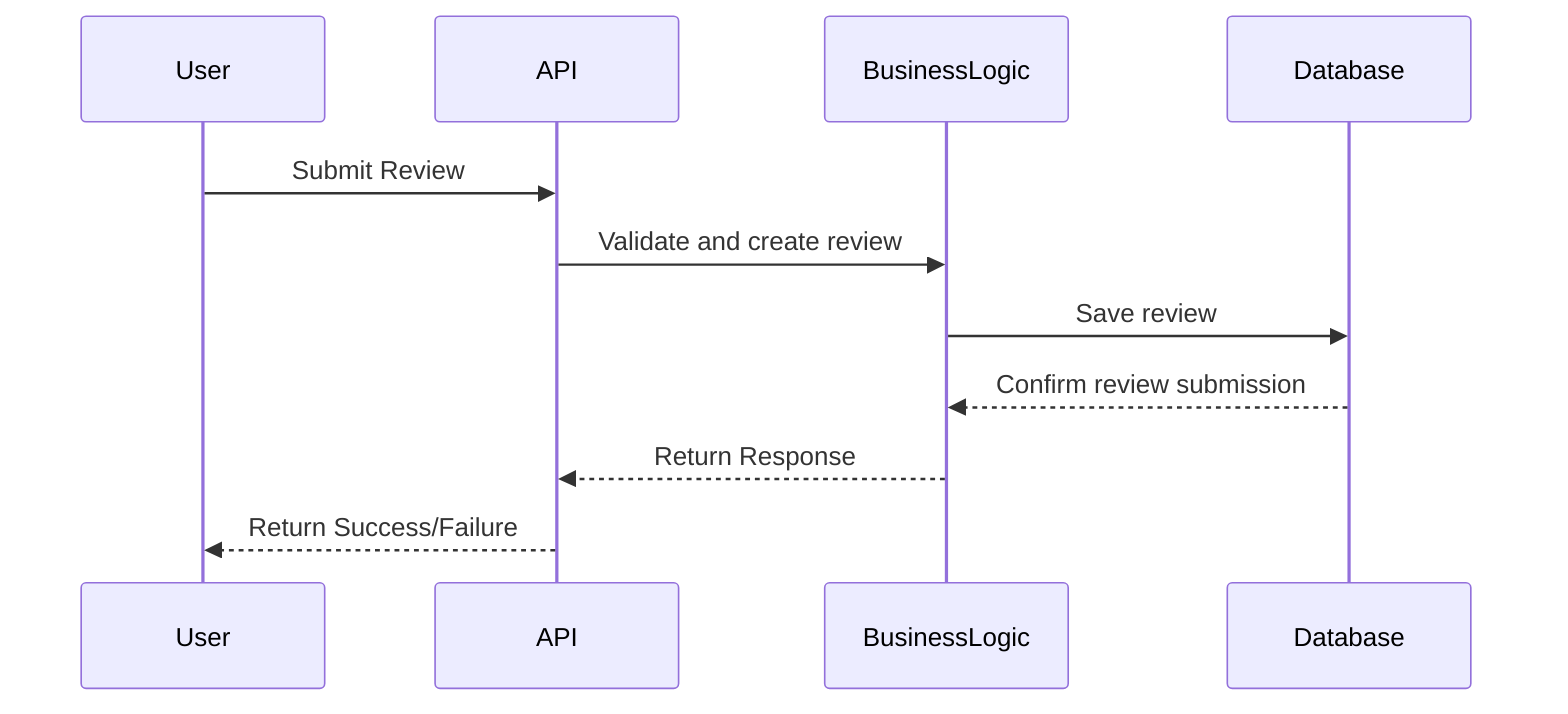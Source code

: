 sequenceDiagram
participant User
participant API
participant BusinessLogic
participant Database

User->>API: Submit Review
API->>BusinessLogic: Validate and create review
BusinessLogic->>Database: Save review
Database-->>BusinessLogic: Confirm review submission
BusinessLogic-->>API: Return Response
API-->>User: Return Success/Failure